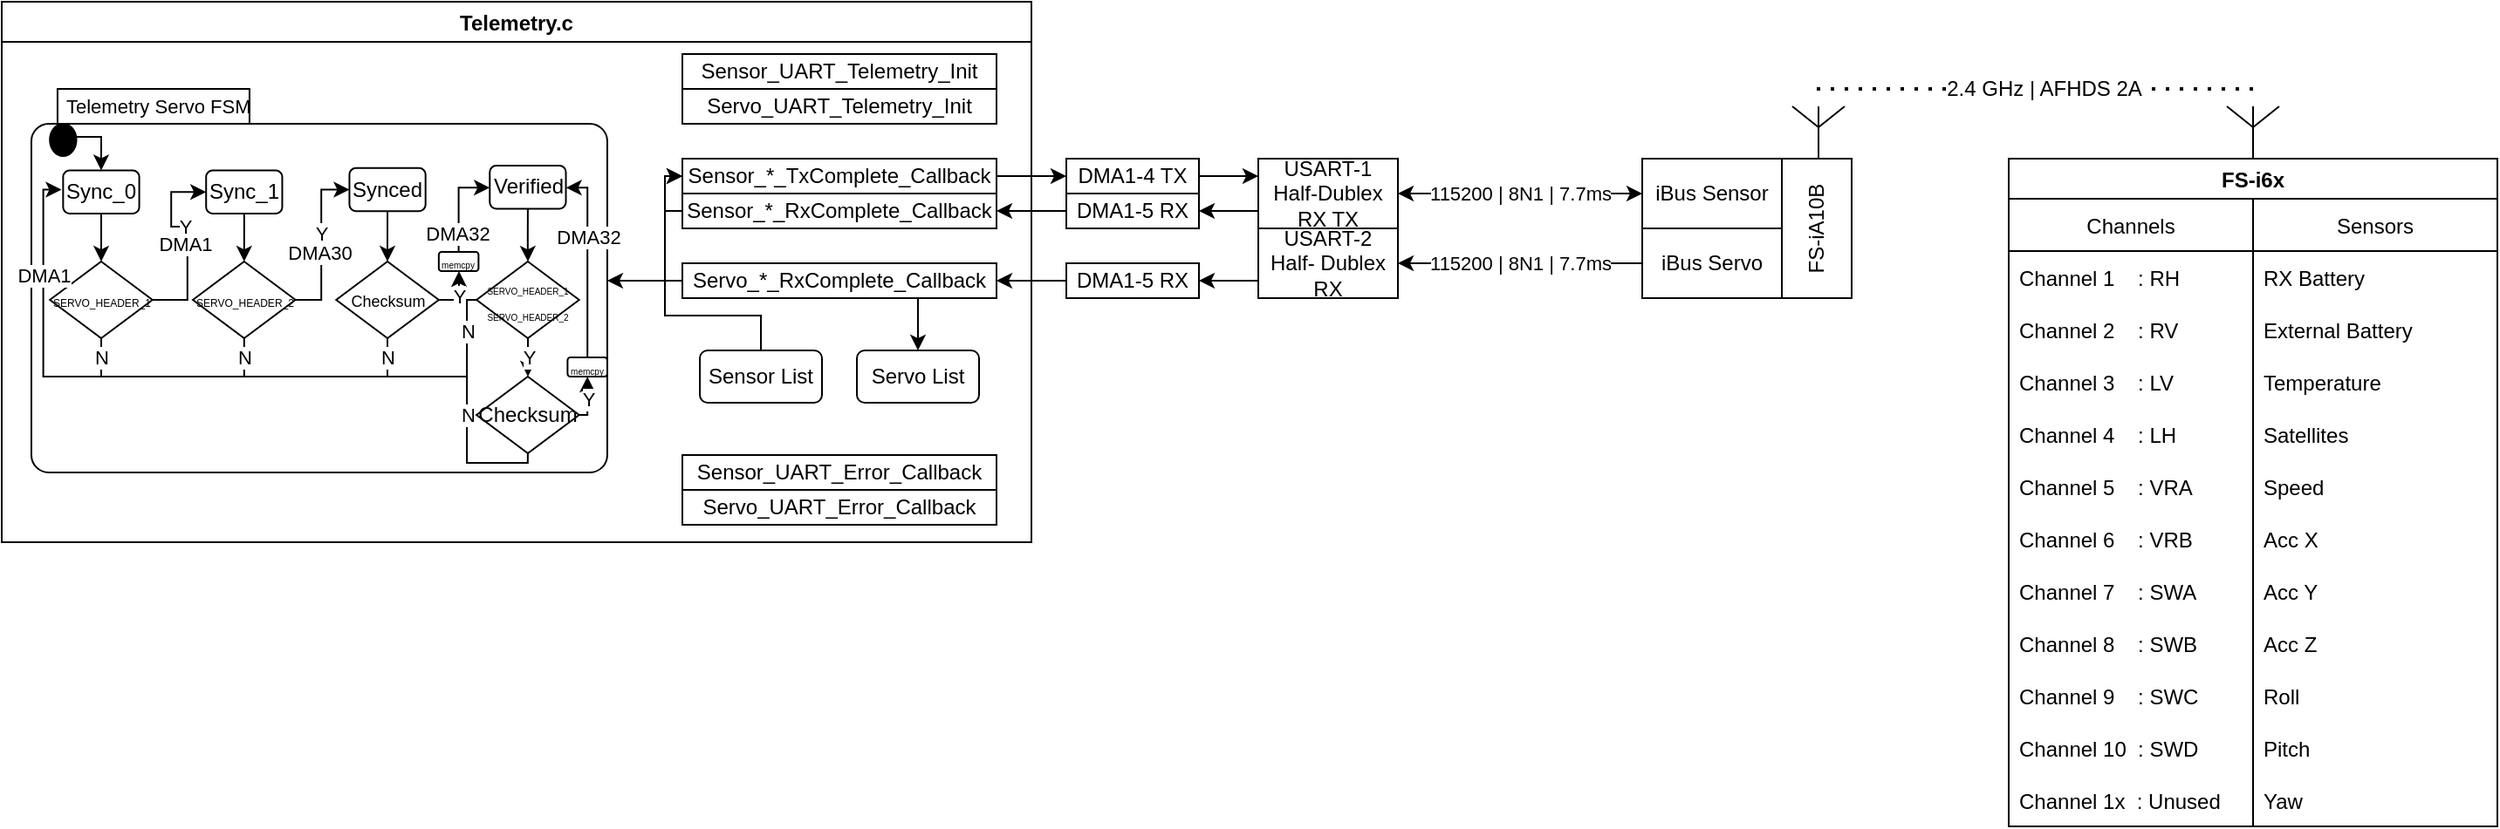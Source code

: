 <mxfile version="20.4.1" type="device"><diagram id="urY4oRNWxVVs-wGBzmXw" name="Sayfa -1"><mxGraphModel dx="2048" dy="681" grid="1" gridSize="10" guides="1" tooltips="1" connect="1" arrows="1" fold="1" page="1" pageScale="1" pageWidth="827" pageHeight="1169" math="0" shadow="0"><root><mxCell id="0"/><mxCell id="1" parent="0"/><mxCell id="S2mBVGRtvwBSSO820TrG-1" value="" style="group" parent="1" vertex="1" connectable="0"><mxGeometry x="-820" y="10" width="1430" height="473" as="geometry"/></mxCell><mxCell id="S2mBVGRtvwBSSO820TrG-2" value="" style="group" parent="S2mBVGRtvwBSSO820TrG-1" vertex="1" connectable="0"><mxGeometry width="1060" height="310" as="geometry"/></mxCell><mxCell id="S2mBVGRtvwBSSO820TrG-3" value="" style="group" parent="S2mBVGRtvwBSSO820TrG-2" vertex="1" connectable="0"><mxGeometry x="610" y="90" width="76" height="40" as="geometry"/></mxCell><mxCell id="S2mBVGRtvwBSSO820TrG-4" value="DMA1-4 TX" style="rounded=0;whiteSpace=wrap;html=1;" parent="S2mBVGRtvwBSSO820TrG-3" vertex="1"><mxGeometry width="76" height="20" as="geometry"/></mxCell><mxCell id="S2mBVGRtvwBSSO820TrG-5" value="DMA1-5 RX" style="rounded=0;whiteSpace=wrap;html=1;" parent="S2mBVGRtvwBSSO820TrG-3" vertex="1"><mxGeometry y="20" width="76" height="20" as="geometry"/></mxCell><mxCell id="S2mBVGRtvwBSSO820TrG-6" style="edgeStyle=orthogonalEdgeStyle;rounded=0;orthogonalLoop=1;jettySize=auto;html=1;exitX=0;exitY=0.75;exitDx=0;exitDy=0;entryX=1;entryY=0.5;entryDx=0;entryDy=0;startArrow=none;startFill=0;" parent="S2mBVGRtvwBSSO820TrG-2" source="S2mBVGRtvwBSSO820TrG-15" target="S2mBVGRtvwBSSO820TrG-5" edge="1"><mxGeometry relative="1" as="geometry"/></mxCell><mxCell id="S2mBVGRtvwBSSO820TrG-7" style="edgeStyle=orthogonalEdgeStyle;rounded=0;orthogonalLoop=1;jettySize=auto;html=1;exitX=0;exitY=0.25;exitDx=0;exitDy=0;entryX=1;entryY=0.5;entryDx=0;entryDy=0;startArrow=classic;startFill=1;endArrow=none;endFill=0;" parent="S2mBVGRtvwBSSO820TrG-2" source="S2mBVGRtvwBSSO820TrG-15" target="S2mBVGRtvwBSSO820TrG-4" edge="1"><mxGeometry relative="1" as="geometry"/></mxCell><mxCell id="S2mBVGRtvwBSSO820TrG-8" style="edgeStyle=orthogonalEdgeStyle;rounded=0;orthogonalLoop=1;jettySize=auto;html=1;entryX=1;entryY=0.5;entryDx=0;entryDy=0;startArrow=classic;startFill=1;endArrow=none;endFill=0;" parent="S2mBVGRtvwBSSO820TrG-2" source="S2mBVGRtvwBSSO820TrG-4" target="S2mBVGRtvwBSSO820TrG-30" edge="1"><mxGeometry relative="1" as="geometry"/></mxCell><mxCell id="S2mBVGRtvwBSSO820TrG-9" style="edgeStyle=orthogonalEdgeStyle;rounded=0;orthogonalLoop=1;jettySize=auto;html=1;entryX=1;entryY=0.5;entryDx=0;entryDy=0;startArrow=none;startFill=0;endArrow=classic;endFill=1;" parent="S2mBVGRtvwBSSO820TrG-2" source="S2mBVGRtvwBSSO820TrG-5" target="S2mBVGRtvwBSSO820TrG-67" edge="1"><mxGeometry relative="1" as="geometry"/></mxCell><mxCell id="S2mBVGRtvwBSSO820TrG-10" value="" style="group" parent="S2mBVGRtvwBSSO820TrG-2" vertex="1" connectable="0"><mxGeometry x="610" y="130" width="76" height="40" as="geometry"/></mxCell><mxCell id="S2mBVGRtvwBSSO820TrG-11" value="DMA1-5 RX" style="rounded=0;whiteSpace=wrap;html=1;" parent="S2mBVGRtvwBSSO820TrG-10" vertex="1"><mxGeometry y="20" width="76" height="20" as="geometry"/></mxCell><mxCell id="S2mBVGRtvwBSSO820TrG-12" style="edgeStyle=orthogonalEdgeStyle;rounded=0;orthogonalLoop=1;jettySize=auto;html=1;exitX=0;exitY=0.75;exitDx=0;exitDy=0;entryX=1;entryY=0.5;entryDx=0;entryDy=0;startArrow=none;startFill=0;endArrow=classic;endFill=1;" parent="S2mBVGRtvwBSSO820TrG-2" source="S2mBVGRtvwBSSO820TrG-16" target="S2mBVGRtvwBSSO820TrG-11" edge="1"><mxGeometry relative="1" as="geometry"/></mxCell><mxCell id="S2mBVGRtvwBSSO820TrG-13" style="edgeStyle=orthogonalEdgeStyle;rounded=0;orthogonalLoop=1;jettySize=auto;html=1;entryX=1;entryY=0.5;entryDx=0;entryDy=0;startArrow=none;startFill=0;endArrow=classic;endFill=1;" parent="S2mBVGRtvwBSSO820TrG-2" source="S2mBVGRtvwBSSO820TrG-11" target="S2mBVGRtvwBSSO820TrG-73" edge="1"><mxGeometry relative="1" as="geometry"/></mxCell><mxCell id="S2mBVGRtvwBSSO820TrG-14" value="" style="group" parent="S2mBVGRtvwBSSO820TrG-2" vertex="1" connectable="0"><mxGeometry x="720" y="90" width="80" height="80" as="geometry"/></mxCell><mxCell id="S2mBVGRtvwBSSO820TrG-15" value="USART-1&lt;br&gt;Half-Dublex RX TX" style="rounded=0;whiteSpace=wrap;html=1;" parent="S2mBVGRtvwBSSO820TrG-14" vertex="1"><mxGeometry width="80" height="40" as="geometry"/></mxCell><mxCell id="S2mBVGRtvwBSSO820TrG-16" value="USART-2&lt;br&gt;Half- Dublex&lt;br&gt;RX" style="rounded=0;whiteSpace=wrap;html=1;" parent="S2mBVGRtvwBSSO820TrG-14" vertex="1"><mxGeometry y="40" width="80" height="40" as="geometry"/></mxCell><mxCell id="S2mBVGRtvwBSSO820TrG-17" style="edgeStyle=orthogonalEdgeStyle;rounded=0;orthogonalLoop=1;jettySize=auto;html=1;entryX=0;entryY=0.5;entryDx=0;entryDy=0;startArrow=classic;startFill=1;" parent="S2mBVGRtvwBSSO820TrG-2" source="S2mBVGRtvwBSSO820TrG-15" target="S2mBVGRtvwBSSO820TrG-24" edge="1"><mxGeometry relative="1" as="geometry"/></mxCell><mxCell id="S2mBVGRtvwBSSO820TrG-18" value="115200 | 8N1 | 7.7ms" style="edgeLabel;html=1;align=center;verticalAlign=middle;resizable=0;points=[];" parent="S2mBVGRtvwBSSO820TrG-17" vertex="1" connectable="0"><mxGeometry x="-0.101" relative="1" as="geometry"><mxPoint x="7" as="offset"/></mxGeometry></mxCell><mxCell id="S2mBVGRtvwBSSO820TrG-19" value="" style="edgeStyle=orthogonalEdgeStyle;rounded=0;orthogonalLoop=1;jettySize=auto;html=1;entryX=1;entryY=0.5;entryDx=0;entryDy=0;" parent="S2mBVGRtvwBSSO820TrG-2" source="S2mBVGRtvwBSSO820TrG-25" target="S2mBVGRtvwBSSO820TrG-16" edge="1"><mxGeometry relative="1" as="geometry"/></mxCell><mxCell id="S2mBVGRtvwBSSO820TrG-20" value="115200 | 8N1 | 7.7ms" style="edgeLabel;html=1;align=center;verticalAlign=middle;resizable=0;points=[];" parent="S2mBVGRtvwBSSO820TrG-19" vertex="1" connectable="0"><mxGeometry x="0.35" y="1" relative="1" as="geometry"><mxPoint x="24" y="-1" as="offset"/></mxGeometry></mxCell><mxCell id="S2mBVGRtvwBSSO820TrG-21" value="" style="group" parent="S2mBVGRtvwBSSO820TrG-2" vertex="1" connectable="0"><mxGeometry x="940" y="60" width="120" height="110" as="geometry"/></mxCell><mxCell id="S2mBVGRtvwBSSO820TrG-22" value="" style="group" parent="S2mBVGRtvwBSSO820TrG-21" vertex="1" connectable="0"><mxGeometry y="30" width="120" height="80" as="geometry"/></mxCell><mxCell id="S2mBVGRtvwBSSO820TrG-23" value="" style="rounded=0;whiteSpace=wrap;html=1;" parent="S2mBVGRtvwBSSO820TrG-22" vertex="1"><mxGeometry width="120" height="80" as="geometry"/></mxCell><mxCell id="S2mBVGRtvwBSSO820TrG-24" value="iBus Sensor" style="rounded=0;whiteSpace=wrap;html=1;" parent="S2mBVGRtvwBSSO820TrG-22" vertex="1"><mxGeometry width="80" height="40" as="geometry"/></mxCell><mxCell id="S2mBVGRtvwBSSO820TrG-25" value="iBus Servo" style="rounded=0;whiteSpace=wrap;html=1;" parent="S2mBVGRtvwBSSO820TrG-22" vertex="1"><mxGeometry y="40" width="80" height="40" as="geometry"/></mxCell><mxCell id="S2mBVGRtvwBSSO820TrG-26" value="FS-iA10B" style="text;html=1;strokeColor=none;fillColor=none;align=center;verticalAlign=middle;whiteSpace=wrap;rounded=0;rotation=-90;" parent="S2mBVGRtvwBSSO820TrG-22" vertex="1"><mxGeometry x="60" y="25" width="80" height="30" as="geometry"/></mxCell><mxCell id="S2mBVGRtvwBSSO820TrG-27" value="" style="verticalLabelPosition=bottom;shadow=0;dashed=0;align=center;html=1;verticalAlign=top;shape=mxgraph.electrical.radio.aerial_-_antenna_1;" parent="S2mBVGRtvwBSSO820TrG-21" vertex="1"><mxGeometry x="86" width="30" height="30" as="geometry"/></mxCell><mxCell id="S2mBVGRtvwBSSO820TrG-28" value="" style="group" parent="S2mBVGRtvwBSSO820TrG-2" vertex="1" connectable="0"><mxGeometry width="590" height="310" as="geometry"/></mxCell><mxCell id="S2mBVGRtvwBSSO820TrG-29" value="Telemetry.c" style="swimlane;" parent="S2mBVGRtvwBSSO820TrG-28" vertex="1"><mxGeometry width="590" height="310" as="geometry"/></mxCell><mxCell id="S2mBVGRtvwBSSO820TrG-30" value="Sensor_*_TxComplete_Callback" style="rounded=0;whiteSpace=wrap;html=1;" parent="S2mBVGRtvwBSSO820TrG-29" vertex="1"><mxGeometry x="390" y="90" width="180" height="20" as="geometry"/></mxCell><mxCell id="S2mBVGRtvwBSSO820TrG-31" value="Servo List" style="rounded=1;whiteSpace=wrap;html=1;" parent="S2mBVGRtvwBSSO820TrG-29" vertex="1"><mxGeometry x="490" y="200" width="70" height="30" as="geometry"/></mxCell><mxCell id="S2mBVGRtvwBSSO820TrG-32" value="" style="group" parent="S2mBVGRtvwBSSO820TrG-29" vertex="1" connectable="0"><mxGeometry x="20" y="50" width="330" height="220" as="geometry"/></mxCell><mxCell id="S2mBVGRtvwBSSO820TrG-33" value="&lt;font style=&quot;font-size: 11px;&quot;&gt;Telemetry Servo FSM&lt;/font&gt;" style="shape=mxgraph.sysml.compState;html=1;align=left;verticalAlign=top;spacingTop=-3;spacingLeft=18;fontSize=5;" parent="S2mBVGRtvwBSSO820TrG-32" vertex="1"><mxGeometry x="-3.03" width="330" height="220.0" as="geometry"/></mxCell><mxCell id="S2mBVGRtvwBSSO820TrG-34" value="N" style="edgeStyle=orthogonalEdgeStyle;rounded=0;orthogonalLoop=1;jettySize=auto;html=1;endArrow=none;endFill=0;" parent="S2mBVGRtvwBSSO820TrG-32" source="S2mBVGRtvwBSSO820TrG-35" edge="1"><mxGeometry relative="1" as="geometry"><mxPoint x="36.983" y="165" as="targetPoint"/></mxGeometry></mxCell><mxCell id="S2mBVGRtvwBSSO820TrG-35" value="&lt;font style=&quot;font-size: 6px;&quot;&gt;SERVO_HEADER_1&lt;/font&gt;" style="rhombus;whiteSpace=wrap;html=1;" parent="S2mBVGRtvwBSSO820TrG-32" vertex="1"><mxGeometry x="7.586" y="99" width="58.793" height="44" as="geometry"/></mxCell><mxCell id="S2mBVGRtvwBSSO820TrG-36" value="N" style="edgeStyle=orthogonalEdgeStyle;rounded=0;orthogonalLoop=1;jettySize=auto;html=1;endArrow=none;endFill=0;" parent="S2mBVGRtvwBSSO820TrG-32" source="S2mBVGRtvwBSSO820TrG-37" edge="1"><mxGeometry relative="1" as="geometry"><mxPoint x="118.914" y="165" as="targetPoint"/></mxGeometry></mxCell><mxCell id="S2mBVGRtvwBSSO820TrG-37" value="&lt;font style=&quot;font-size: 6px;&quot;&gt;SERVO_HEADER_2&lt;/font&gt;" style="rhombus;whiteSpace=wrap;html=1;" parent="S2mBVGRtvwBSSO820TrG-32" vertex="1"><mxGeometry x="89.517" y="99" width="58.793" height="44" as="geometry"/></mxCell><mxCell id="S2mBVGRtvwBSSO820TrG-38" value="N" style="edgeStyle=orthogonalEdgeStyle;rounded=0;orthogonalLoop=1;jettySize=auto;html=1;endArrow=none;endFill=0;" parent="S2mBVGRtvwBSSO820TrG-32" source="S2mBVGRtvwBSSO820TrG-39" edge="1"><mxGeometry relative="1" as="geometry"><mxPoint x="201.034" y="165" as="targetPoint"/></mxGeometry></mxCell><mxCell id="S2mBVGRtvwBSSO820TrG-39" value="&lt;font style=&quot;font-size: 9px;&quot;&gt;Checksum&lt;/font&gt;" style="rhombus;whiteSpace=wrap;html=1;" parent="S2mBVGRtvwBSSO820TrG-32" vertex="1"><mxGeometry x="171.638" y="99" width="58.793" height="44" as="geometry"/></mxCell><mxCell id="S2mBVGRtvwBSSO820TrG-40" value="N" style="edgeStyle=orthogonalEdgeStyle;rounded=0;orthogonalLoop=1;jettySize=auto;html=1;entryX=0;entryY=0.5;entryDx=0;entryDy=0;" parent="S2mBVGRtvwBSSO820TrG-32" source="S2mBVGRtvwBSSO820TrG-42" edge="1"><mxGeometry x="-0.886" relative="1" as="geometry"><mxPoint x="14.224" y="57.75" as="targetPoint"/><Array as="points"><mxPoint x="246.552" y="121.0"/><mxPoint x="246.552" y="165"/><mxPoint x="3.793" y="165"/><mxPoint x="3.793" y="57.75"/></Array><mxPoint as="offset"/></mxGeometry></mxCell><mxCell id="S2mBVGRtvwBSSO820TrG-41" value="DMA1" style="edgeLabel;html=1;align=center;verticalAlign=middle;resizable=0;points=[];" parent="S2mBVGRtvwBSSO820TrG-40" vertex="1" connectable="0"><mxGeometry x="0.843" y="-1" relative="1" as="geometry"><mxPoint x="-1" y="27" as="offset"/></mxGeometry></mxCell><mxCell id="S2mBVGRtvwBSSO820TrG-42" value="&lt;font style=&quot;font-size: 5px;&quot;&gt;SERVO_HEADER_1&lt;br&gt;SERVO_HEADER_2&lt;/font&gt;" style="rhombus;whiteSpace=wrap;html=1;" parent="S2mBVGRtvwBSSO820TrG-32" vertex="1"><mxGeometry x="252.052" y="99" width="58.793" height="44" as="geometry"/></mxCell><mxCell id="S2mBVGRtvwBSSO820TrG-43" value="N" style="edgeStyle=orthogonalEdgeStyle;rounded=0;orthogonalLoop=1;jettySize=auto;html=1;endArrow=none;endFill=0;exitX=0.5;exitY=1;exitDx=0;exitDy=0;" parent="S2mBVGRtvwBSSO820TrG-32" source="S2mBVGRtvwBSSO820TrG-44" edge="1"><mxGeometry x="0.451" relative="1" as="geometry"><mxPoint x="242.759" y="165" as="targetPoint"/><Array as="points"><mxPoint x="281.448" y="214.5"/><mxPoint x="246.552" y="214.5"/><mxPoint x="246.552" y="165"/></Array><mxPoint as="offset"/></mxGeometry></mxCell><mxCell id="S2mBVGRtvwBSSO820TrG-44" value="Checksum" style="rhombus;whiteSpace=wrap;html=1;" parent="S2mBVGRtvwBSSO820TrG-32" vertex="1"><mxGeometry x="252.052" y="165" width="58.793" height="44" as="geometry"/></mxCell><mxCell id="S2mBVGRtvwBSSO820TrG-45" value="Y" style="edgeStyle=orthogonalEdgeStyle;rounded=0;orthogonalLoop=1;jettySize=auto;html=1;" parent="S2mBVGRtvwBSSO820TrG-32" source="S2mBVGRtvwBSSO820TrG-42" target="S2mBVGRtvwBSSO820TrG-44" edge="1"><mxGeometry relative="1" as="geometry"/></mxCell><mxCell id="S2mBVGRtvwBSSO820TrG-46" value="&lt;font style=&quot;font-size: 5px;&quot;&gt;memcpy&lt;/font&gt;" style="rounded=1;whiteSpace=wrap;html=1;" parent="S2mBVGRtvwBSSO820TrG-32" vertex="1"><mxGeometry x="304.207" y="154" width="22.759" height="11" as="geometry"/></mxCell><mxCell id="S2mBVGRtvwBSSO820TrG-47" value="Y" style="edgeStyle=orthogonalEdgeStyle;rounded=0;orthogonalLoop=1;jettySize=auto;html=1;entryX=0.5;entryY=1;entryDx=0;entryDy=0;endArrow=classic;endFill=1;" parent="S2mBVGRtvwBSSO820TrG-32" source="S2mBVGRtvwBSSO820TrG-44" target="S2mBVGRtvwBSSO820TrG-46" edge="1"><mxGeometry relative="1" as="geometry"><Array as="points"><mxPoint x="315.586" y="187"/></Array></mxGeometry></mxCell><mxCell id="S2mBVGRtvwBSSO820TrG-48" value="&lt;font style=&quot;font-size: 5px;&quot;&gt;memcpy&lt;/font&gt;" style="rounded=1;whiteSpace=wrap;html=1;" parent="S2mBVGRtvwBSSO820TrG-32" vertex="1"><mxGeometry x="230.431" y="93.5" width="22.759" height="11" as="geometry"/></mxCell><mxCell id="S2mBVGRtvwBSSO820TrG-49" value="Y" style="edgeStyle=orthogonalEdgeStyle;rounded=0;orthogonalLoop=1;jettySize=auto;html=1;entryX=0.5;entryY=1;entryDx=0;entryDy=0;endArrow=classic;endFill=1;" parent="S2mBVGRtvwBSSO820TrG-32" source="S2mBVGRtvwBSSO820TrG-39" target="S2mBVGRtvwBSSO820TrG-48" edge="1"><mxGeometry relative="1" as="geometry"><Array as="points"><mxPoint x="242.0" y="121.0"/><mxPoint x="242.0" y="104.5"/></Array></mxGeometry></mxCell><mxCell id="S2mBVGRtvwBSSO820TrG-50" value="Sync_0" style="shape=rect;rounded=1;html=1;whiteSpace=wrap;align=center;" parent="S2mBVGRtvwBSSO820TrG-32" vertex="1"><mxGeometry x="15.172" y="46.75" width="43.621" height="24.75" as="geometry"/></mxCell><mxCell id="S2mBVGRtvwBSSO820TrG-51" value="" style="edgeStyle=orthogonalEdgeStyle;rounded=0;orthogonalLoop=1;jettySize=auto;html=1;exitX=0.5;exitY=1;exitDx=0;exitDy=0;" parent="S2mBVGRtvwBSSO820TrG-32" source="S2mBVGRtvwBSSO820TrG-50" target="S2mBVGRtvwBSSO820TrG-35" edge="1"><mxGeometry relative="1" as="geometry"><mxPoint x="36.983" y="77" as="sourcePoint"/></mxGeometry></mxCell><mxCell id="S2mBVGRtvwBSSO820TrG-52" value="Sync_1" style="shape=rect;rounded=1;html=1;whiteSpace=wrap;align=center;" parent="S2mBVGRtvwBSSO820TrG-32" vertex="1"><mxGeometry x="97.103" y="46.75" width="43.621" height="24.75" as="geometry"/></mxCell><mxCell id="S2mBVGRtvwBSSO820TrG-53" value="Y" style="edgeStyle=orthogonalEdgeStyle;rounded=0;orthogonalLoop=1;jettySize=auto;html=1;entryX=0;entryY=0.5;entryDx=0;entryDy=0;" parent="S2mBVGRtvwBSSO820TrG-32" source="S2mBVGRtvwBSSO820TrG-35" target="S2mBVGRtvwBSSO820TrG-52" edge="1"><mxGeometry x="0.13" relative="1" as="geometry"><mxPoint as="offset"/><mxPoint x="96.155" y="57.75" as="targetPoint"/></mxGeometry></mxCell><mxCell id="S2mBVGRtvwBSSO820TrG-54" value="DMA1" style="edgeLabel;html=1;align=center;verticalAlign=middle;resizable=0;points=[];" parent="S2mBVGRtvwBSSO820TrG-53" vertex="1" connectable="0"><mxGeometry x="-0.36" y="2" relative="1" as="geometry"><mxPoint y="-17" as="offset"/></mxGeometry></mxCell><mxCell id="S2mBVGRtvwBSSO820TrG-55" value="" style="edgeStyle=orthogonalEdgeStyle;rounded=0;orthogonalLoop=1;jettySize=auto;html=1;exitX=0.5;exitY=1;exitDx=0;exitDy=0;" parent="S2mBVGRtvwBSSO820TrG-32" source="S2mBVGRtvwBSSO820TrG-52" target="S2mBVGRtvwBSSO820TrG-37" edge="1"><mxGeometry relative="1" as="geometry"><mxPoint x="118.914" y="77" as="sourcePoint"/></mxGeometry></mxCell><mxCell id="S2mBVGRtvwBSSO820TrG-56" value="Synced" style="shape=rect;rounded=1;html=1;whiteSpace=wrap;align=center;" parent="S2mBVGRtvwBSSO820TrG-32" vertex="1"><mxGeometry x="179.224" y="45.375" width="43.621" height="24.75" as="geometry"/></mxCell><mxCell id="S2mBVGRtvwBSSO820TrG-57" value="Y" style="edgeStyle=orthogonalEdgeStyle;rounded=0;orthogonalLoop=1;jettySize=auto;html=1;entryX=0;entryY=0.5;entryDx=0;entryDy=0;" parent="S2mBVGRtvwBSSO820TrG-32" source="S2mBVGRtvwBSSO820TrG-37" target="S2mBVGRtvwBSSO820TrG-56" edge="1"><mxGeometry x="0.124" relative="1" as="geometry"><Array as="points"><mxPoint x="163.103" y="121.0"/><mxPoint x="163.103" y="57.75"/></Array><mxPoint as="offset"/><mxPoint x="178.276" y="57.75" as="targetPoint"/></mxGeometry></mxCell><mxCell id="S2mBVGRtvwBSSO820TrG-58" value="DMA30" style="edgeLabel;html=1;align=center;verticalAlign=middle;resizable=0;points=[];" parent="S2mBVGRtvwBSSO820TrG-57" vertex="1" connectable="0"><mxGeometry x="-0.263" y="1" relative="1" as="geometry"><mxPoint y="-8" as="offset"/></mxGeometry></mxCell><mxCell id="S2mBVGRtvwBSSO820TrG-59" value="" style="edgeStyle=orthogonalEdgeStyle;rounded=0;orthogonalLoop=1;jettySize=auto;html=1;exitX=0.5;exitY=1;exitDx=0;exitDy=0;" parent="S2mBVGRtvwBSSO820TrG-32" source="S2mBVGRtvwBSSO820TrG-56" target="S2mBVGRtvwBSSO820TrG-39" edge="1"><mxGeometry relative="1" as="geometry"><mxPoint x="201.034" y="77" as="sourcePoint"/></mxGeometry></mxCell><mxCell id="S2mBVGRtvwBSSO820TrG-60" value="Verified" style="shape=rect;rounded=1;html=1;whiteSpace=wrap;align=center;" parent="S2mBVGRtvwBSSO820TrG-32" vertex="1"><mxGeometry x="259.638" y="44" width="43.621" height="24.75" as="geometry"/></mxCell><mxCell id="S2mBVGRtvwBSSO820TrG-61" value="" style="edgeStyle=orthogonalEdgeStyle;rounded=0;orthogonalLoop=1;jettySize=auto;html=1;exitX=0.5;exitY=1;exitDx=0;exitDy=0;" parent="S2mBVGRtvwBSSO820TrG-32" source="S2mBVGRtvwBSSO820TrG-60" target="S2mBVGRtvwBSSO820TrG-42" edge="1"><mxGeometry relative="1" as="geometry"><mxPoint x="281.448" y="77" as="sourcePoint"/></mxGeometry></mxCell><mxCell id="S2mBVGRtvwBSSO820TrG-62" value="DMA32" style="edgeStyle=orthogonalEdgeStyle;rounded=0;orthogonalLoop=1;jettySize=auto;html=1;endArrow=classic;endFill=1;entryX=1;entryY=0.5;entryDx=0;entryDy=0;" parent="S2mBVGRtvwBSSO820TrG-32" source="S2mBVGRtvwBSSO820TrG-46" target="S2mBVGRtvwBSSO820TrG-60" edge="1"><mxGeometry x="0.268" relative="1" as="geometry"><mxPoint as="offset"/><mxPoint x="303.448" y="57.75" as="targetPoint"/><Array as="points"><mxPoint x="315.586" y="56.65"/><mxPoint x="303.069" y="56.65"/></Array></mxGeometry></mxCell><mxCell id="S2mBVGRtvwBSSO820TrG-63" value="DMA32" style="edgeStyle=orthogonalEdgeStyle;rounded=0;orthogonalLoop=1;jettySize=auto;html=1;entryX=0;entryY=0.5;entryDx=0;entryDy=0;endArrow=classic;endFill=1;" parent="S2mBVGRtvwBSSO820TrG-32" source="S2mBVGRtvwBSSO820TrG-48" target="S2mBVGRtvwBSSO820TrG-60" edge="1"><mxGeometry x="-0.598" y="1" relative="1" as="geometry"><Array as="points"><mxPoint x="241.621" y="56.65"/><mxPoint x="259.828" y="56.65"/></Array><mxPoint as="offset"/><mxPoint x="258.69" y="57.75" as="targetPoint"/></mxGeometry></mxCell><mxCell id="S2mBVGRtvwBSSO820TrG-64" style="edgeStyle=orthogonalEdgeStyle;rounded=0;orthogonalLoop=1;jettySize=auto;html=1;entryX=0.5;entryY=0;entryDx=0;entryDy=0;" parent="S2mBVGRtvwBSSO820TrG-32" source="S2mBVGRtvwBSSO820TrG-65" target="S2mBVGRtvwBSSO820TrG-50" edge="1"><mxGeometry relative="1" as="geometry"><Array as="points"><mxPoint x="37.172" y="27.5"/></Array></mxGeometry></mxCell><mxCell id="S2mBVGRtvwBSSO820TrG-65" value="" style="shape=ellipse;html=1;fillColor=#000000;fontSize=18;fontColor=#ffffff;" parent="S2mBVGRtvwBSSO820TrG-32" vertex="1"><mxGeometry x="7.59" y="20" width="15.17" height="18.5" as="geometry"/></mxCell><mxCell id="S2mBVGRtvwBSSO820TrG-66" style="edgeStyle=orthogonalEdgeStyle;rounded=0;orthogonalLoop=1;jettySize=auto;html=1;entryX=0;entryY=0.5;entryDx=0;entryDy=0;startArrow=none;startFill=0;endArrow=classic;endFill=1;" parent="S2mBVGRtvwBSSO820TrG-28" source="S2mBVGRtvwBSSO820TrG-67" target="S2mBVGRtvwBSSO820TrG-30" edge="1"><mxGeometry relative="1" as="geometry"><Array as="points"><mxPoint x="380" y="120"/><mxPoint x="380" y="100"/></Array></mxGeometry></mxCell><mxCell id="S2mBVGRtvwBSSO820TrG-67" value="Sensor_*_RxComplete_Callback" style="rounded=0;whiteSpace=wrap;html=1;" parent="S2mBVGRtvwBSSO820TrG-28" vertex="1"><mxGeometry x="390" y="110" width="180" height="20" as="geometry"/></mxCell><mxCell id="S2mBVGRtvwBSSO820TrG-68" value="" style="group" parent="S2mBVGRtvwBSSO820TrG-28" vertex="1" connectable="0"><mxGeometry x="390" y="260" width="180" height="40" as="geometry"/></mxCell><mxCell id="S2mBVGRtvwBSSO820TrG-69" value="Sensor_UART_Error_Callback" style="rounded=0;whiteSpace=wrap;html=1;" parent="S2mBVGRtvwBSSO820TrG-68" vertex="1"><mxGeometry width="180" height="20" as="geometry"/></mxCell><mxCell id="S2mBVGRtvwBSSO820TrG-70" value="Servo_UART_Error_Callback" style="rounded=0;whiteSpace=wrap;html=1;" parent="S2mBVGRtvwBSSO820TrG-68" vertex="1"><mxGeometry y="20" width="180" height="20" as="geometry"/></mxCell><mxCell id="S2mBVGRtvwBSSO820TrG-71" style="edgeStyle=orthogonalEdgeStyle;rounded=0;orthogonalLoop=1;jettySize=auto;html=1;exitX=0.75;exitY=1;exitDx=0;exitDy=0;startArrow=none;startFill=0;endArrow=classic;endFill=1;" parent="S2mBVGRtvwBSSO820TrG-28" source="S2mBVGRtvwBSSO820TrG-73" target="S2mBVGRtvwBSSO820TrG-31" edge="1"><mxGeometry relative="1" as="geometry"/></mxCell><mxCell id="S2mBVGRtvwBSSO820TrG-72" style="edgeStyle=orthogonalEdgeStyle;rounded=0;orthogonalLoop=1;jettySize=auto;html=1;fontSize=5;startArrow=none;startFill=0;endArrow=classic;endFill=1;" parent="S2mBVGRtvwBSSO820TrG-28" source="S2mBVGRtvwBSSO820TrG-73" target="S2mBVGRtvwBSSO820TrG-33" edge="1"><mxGeometry relative="1" as="geometry"/></mxCell><mxCell id="S2mBVGRtvwBSSO820TrG-73" value="Servo_*_RxComplete_Callback" style="rounded=0;whiteSpace=wrap;html=1;" parent="S2mBVGRtvwBSSO820TrG-28" vertex="1"><mxGeometry x="390" y="150" width="180" height="20" as="geometry"/></mxCell><mxCell id="S2mBVGRtvwBSSO820TrG-74" value="Sensor List" style="rounded=1;whiteSpace=wrap;html=1;" parent="S2mBVGRtvwBSSO820TrG-28" vertex="1"><mxGeometry x="400" y="200" width="70" height="30" as="geometry"/></mxCell><mxCell id="S2mBVGRtvwBSSO820TrG-75" style="edgeStyle=orthogonalEdgeStyle;rounded=0;orthogonalLoop=1;jettySize=auto;html=1;exitX=0;exitY=0.5;exitDx=0;exitDy=0;entryX=0.5;entryY=0;entryDx=0;entryDy=0;startArrow=classic;startFill=1;endArrow=none;endFill=0;" parent="S2mBVGRtvwBSSO820TrG-28" source="S2mBVGRtvwBSSO820TrG-30" target="S2mBVGRtvwBSSO820TrG-74" edge="1"><mxGeometry relative="1" as="geometry"><Array as="points"><mxPoint x="380" y="100"/><mxPoint x="380" y="180"/><mxPoint x="435" y="180"/></Array></mxGeometry></mxCell><mxCell id="S2mBVGRtvwBSSO820TrG-76" value="Sensor_UART_Telemetry_Init" style="rounded=0;whiteSpace=wrap;html=1;" parent="S2mBVGRtvwBSSO820TrG-28" vertex="1"><mxGeometry x="390" y="30" width="180" height="20" as="geometry"/></mxCell><mxCell id="S2mBVGRtvwBSSO820TrG-77" value="Servo_UART_Telemetry_Init" style="rounded=0;whiteSpace=wrap;html=1;" parent="S2mBVGRtvwBSSO820TrG-28" vertex="1"><mxGeometry x="390" y="50" width="180" height="20" as="geometry"/></mxCell><mxCell id="S2mBVGRtvwBSSO820TrG-78" value="" style="group" parent="S2mBVGRtvwBSSO820TrG-1" vertex="1" connectable="0"><mxGeometry x="1150" y="60" width="280" height="413" as="geometry"/></mxCell><mxCell id="S2mBVGRtvwBSSO820TrG-79" value="" style="group" parent="S2mBVGRtvwBSSO820TrG-78" vertex="1" connectable="0"><mxGeometry y="30" width="280" height="383" as="geometry"/></mxCell><mxCell id="S2mBVGRtvwBSSO820TrG-80" value="Channels" style="swimlane;fontStyle=0;childLayout=stackLayout;horizontal=1;startSize=30;horizontalStack=0;resizeParent=1;resizeParentMax=0;resizeLast=0;collapsible=1;marginBottom=0;" parent="S2mBVGRtvwBSSO820TrG-79" vertex="1"><mxGeometry y="23" width="140" height="360" as="geometry"/></mxCell><mxCell id="S2mBVGRtvwBSSO820TrG-81" value="Channel 1    : RH" style="text;strokeColor=none;fillColor=none;align=left;verticalAlign=middle;spacingLeft=4;spacingRight=4;overflow=hidden;points=[[0,0.5],[1,0.5]];portConstraint=eastwest;rotatable=0;" parent="S2mBVGRtvwBSSO820TrG-80" vertex="1"><mxGeometry y="30" width="140" height="30" as="geometry"/></mxCell><mxCell id="S2mBVGRtvwBSSO820TrG-82" value="Channel 2    : RV" style="text;strokeColor=none;fillColor=none;align=left;verticalAlign=middle;spacingLeft=4;spacingRight=4;overflow=hidden;points=[[0,0.5],[1,0.5]];portConstraint=eastwest;rotatable=0;" parent="S2mBVGRtvwBSSO820TrG-80" vertex="1"><mxGeometry y="60" width="140" height="30" as="geometry"/></mxCell><mxCell id="S2mBVGRtvwBSSO820TrG-83" value="Channel 3    : LV" style="text;strokeColor=none;fillColor=none;align=left;verticalAlign=middle;spacingLeft=4;spacingRight=4;overflow=hidden;points=[[0,0.5],[1,0.5]];portConstraint=eastwest;rotatable=0;" parent="S2mBVGRtvwBSSO820TrG-80" vertex="1"><mxGeometry y="90" width="140" height="30" as="geometry"/></mxCell><mxCell id="S2mBVGRtvwBSSO820TrG-84" value="Channel 4    : LH" style="text;strokeColor=none;fillColor=none;align=left;verticalAlign=middle;spacingLeft=4;spacingRight=4;overflow=hidden;points=[[0,0.5],[1,0.5]];portConstraint=eastwest;rotatable=0;" parent="S2mBVGRtvwBSSO820TrG-80" vertex="1"><mxGeometry y="120" width="140" height="30" as="geometry"/></mxCell><mxCell id="S2mBVGRtvwBSSO820TrG-85" value="Channel 5    : VRA" style="text;strokeColor=none;fillColor=none;align=left;verticalAlign=middle;spacingLeft=4;spacingRight=4;overflow=hidden;points=[[0,0.5],[1,0.5]];portConstraint=eastwest;rotatable=0;" parent="S2mBVGRtvwBSSO820TrG-80" vertex="1"><mxGeometry y="150" width="140" height="30" as="geometry"/></mxCell><mxCell id="S2mBVGRtvwBSSO820TrG-86" value="Channel 6    : VRB" style="text;strokeColor=none;fillColor=none;align=left;verticalAlign=middle;spacingLeft=4;spacingRight=4;overflow=hidden;points=[[0,0.5],[1,0.5]];portConstraint=eastwest;rotatable=0;" parent="S2mBVGRtvwBSSO820TrG-80" vertex="1"><mxGeometry y="180" width="140" height="30" as="geometry"/></mxCell><mxCell id="S2mBVGRtvwBSSO820TrG-87" value="Channel 7    : SWA" style="text;strokeColor=none;fillColor=none;align=left;verticalAlign=middle;spacingLeft=4;spacingRight=4;overflow=hidden;points=[[0,0.5],[1,0.5]];portConstraint=eastwest;rotatable=0;" parent="S2mBVGRtvwBSSO820TrG-80" vertex="1"><mxGeometry y="210" width="140" height="30" as="geometry"/></mxCell><mxCell id="S2mBVGRtvwBSSO820TrG-88" value="Channel 8    : SWB" style="text;strokeColor=none;fillColor=none;align=left;verticalAlign=middle;spacingLeft=4;spacingRight=4;overflow=hidden;points=[[0,0.5],[1,0.5]];portConstraint=eastwest;rotatable=0;" parent="S2mBVGRtvwBSSO820TrG-80" vertex="1"><mxGeometry y="240" width="140" height="30" as="geometry"/></mxCell><mxCell id="S2mBVGRtvwBSSO820TrG-89" value="Channel 9    : SWC" style="text;strokeColor=none;fillColor=none;align=left;verticalAlign=middle;spacingLeft=4;spacingRight=4;overflow=hidden;points=[[0,0.5],[1,0.5]];portConstraint=eastwest;rotatable=0;" parent="S2mBVGRtvwBSSO820TrG-80" vertex="1"><mxGeometry y="270" width="140" height="30" as="geometry"/></mxCell><mxCell id="S2mBVGRtvwBSSO820TrG-90" value="Channel 10  : SWD" style="text;strokeColor=none;fillColor=none;align=left;verticalAlign=middle;spacingLeft=4;spacingRight=4;overflow=hidden;points=[[0,0.5],[1,0.5]];portConstraint=eastwest;rotatable=0;" parent="S2mBVGRtvwBSSO820TrG-80" vertex="1"><mxGeometry y="300" width="140" height="30" as="geometry"/></mxCell><mxCell id="S2mBVGRtvwBSSO820TrG-91" value="Channel 1x  : Unused" style="text;strokeColor=none;fillColor=none;align=left;verticalAlign=middle;spacingLeft=4;spacingRight=4;overflow=hidden;points=[[0,0.5],[1,0.5]];portConstraint=eastwest;rotatable=0;" parent="S2mBVGRtvwBSSO820TrG-80" vertex="1"><mxGeometry y="330" width="140" height="30" as="geometry"/></mxCell><mxCell id="S2mBVGRtvwBSSO820TrG-92" value="Sensors" style="swimlane;fontStyle=0;childLayout=stackLayout;horizontal=1;startSize=30;horizontalStack=0;resizeParent=1;resizeParentMax=0;resizeLast=0;collapsible=1;marginBottom=0;" parent="S2mBVGRtvwBSSO820TrG-79" vertex="1"><mxGeometry x="140" y="23" width="140" height="360" as="geometry"/></mxCell><mxCell id="S2mBVGRtvwBSSO820TrG-93" value="RX Battery" style="text;strokeColor=none;fillColor=none;align=left;verticalAlign=middle;spacingLeft=4;spacingRight=4;overflow=hidden;points=[[0,0.5],[1,0.5]];portConstraint=eastwest;rotatable=0;" parent="S2mBVGRtvwBSSO820TrG-92" vertex="1"><mxGeometry y="30" width="140" height="30" as="geometry"/></mxCell><mxCell id="S2mBVGRtvwBSSO820TrG-94" value="External Battery" style="text;strokeColor=none;fillColor=none;align=left;verticalAlign=middle;spacingLeft=4;spacingRight=4;overflow=hidden;points=[[0,0.5],[1,0.5]];portConstraint=eastwest;rotatable=0;" parent="S2mBVGRtvwBSSO820TrG-92" vertex="1"><mxGeometry y="60" width="140" height="30" as="geometry"/></mxCell><mxCell id="S2mBVGRtvwBSSO820TrG-95" value="Temperature" style="text;strokeColor=none;fillColor=none;align=left;verticalAlign=middle;spacingLeft=4;spacingRight=4;overflow=hidden;points=[[0,0.5],[1,0.5]];portConstraint=eastwest;rotatable=0;" parent="S2mBVGRtvwBSSO820TrG-92" vertex="1"><mxGeometry y="90" width="140" height="30" as="geometry"/></mxCell><mxCell id="S2mBVGRtvwBSSO820TrG-96" value="Satellites" style="text;strokeColor=none;fillColor=none;align=left;verticalAlign=middle;spacingLeft=4;spacingRight=4;overflow=hidden;points=[[0,0.5],[1,0.5]];portConstraint=eastwest;rotatable=0;" parent="S2mBVGRtvwBSSO820TrG-92" vertex="1"><mxGeometry y="120" width="140" height="30" as="geometry"/></mxCell><mxCell id="S2mBVGRtvwBSSO820TrG-97" value="Speed" style="text;strokeColor=none;fillColor=none;align=left;verticalAlign=middle;spacingLeft=4;spacingRight=4;overflow=hidden;points=[[0,0.5],[1,0.5]];portConstraint=eastwest;rotatable=0;" parent="S2mBVGRtvwBSSO820TrG-92" vertex="1"><mxGeometry y="150" width="140" height="30" as="geometry"/></mxCell><mxCell id="S2mBVGRtvwBSSO820TrG-98" value="Acc X" style="text;strokeColor=none;fillColor=none;align=left;verticalAlign=middle;spacingLeft=4;spacingRight=4;overflow=hidden;points=[[0,0.5],[1,0.5]];portConstraint=eastwest;rotatable=0;" parent="S2mBVGRtvwBSSO820TrG-92" vertex="1"><mxGeometry y="180" width="140" height="30" as="geometry"/></mxCell><mxCell id="S2mBVGRtvwBSSO820TrG-99" value="Acc Y" style="text;strokeColor=none;fillColor=none;align=left;verticalAlign=middle;spacingLeft=4;spacingRight=4;overflow=hidden;points=[[0,0.5],[1,0.5]];portConstraint=eastwest;rotatable=0;" parent="S2mBVGRtvwBSSO820TrG-92" vertex="1"><mxGeometry y="210" width="140" height="30" as="geometry"/></mxCell><mxCell id="S2mBVGRtvwBSSO820TrG-100" value="Acc Z" style="text;strokeColor=none;fillColor=none;align=left;verticalAlign=middle;spacingLeft=4;spacingRight=4;overflow=hidden;points=[[0,0.5],[1,0.5]];portConstraint=eastwest;rotatable=0;" parent="S2mBVGRtvwBSSO820TrG-92" vertex="1"><mxGeometry y="240" width="140" height="30" as="geometry"/></mxCell><mxCell id="S2mBVGRtvwBSSO820TrG-101" value="Roll" style="text;strokeColor=none;fillColor=none;align=left;verticalAlign=middle;spacingLeft=4;spacingRight=4;overflow=hidden;points=[[0,0.5],[1,0.5]];portConstraint=eastwest;rotatable=0;" parent="S2mBVGRtvwBSSO820TrG-92" vertex="1"><mxGeometry y="270" width="140" height="30" as="geometry"/></mxCell><mxCell id="S2mBVGRtvwBSSO820TrG-102" value="Pitch" style="text;strokeColor=none;fillColor=none;align=left;verticalAlign=middle;spacingLeft=4;spacingRight=4;overflow=hidden;points=[[0,0.5],[1,0.5]];portConstraint=eastwest;rotatable=0;" parent="S2mBVGRtvwBSSO820TrG-92" vertex="1"><mxGeometry y="300" width="140" height="30" as="geometry"/></mxCell><mxCell id="S2mBVGRtvwBSSO820TrG-103" value="Yaw" style="text;strokeColor=none;fillColor=none;align=left;verticalAlign=middle;spacingLeft=4;spacingRight=4;overflow=hidden;points=[[0,0.5],[1,0.5]];portConstraint=eastwest;rotatable=0;" parent="S2mBVGRtvwBSSO820TrG-92" vertex="1"><mxGeometry y="330" width="140" height="30" as="geometry"/></mxCell><mxCell id="S2mBVGRtvwBSSO820TrG-104" value="FS-i6x" style="swimlane;startSize=23;" parent="S2mBVGRtvwBSSO820TrG-79" vertex="1"><mxGeometry width="280" height="383" as="geometry"/></mxCell><mxCell id="S2mBVGRtvwBSSO820TrG-105" value="" style="verticalLabelPosition=bottom;shadow=0;dashed=0;align=center;html=1;verticalAlign=top;shape=mxgraph.electrical.radio.aerial_-_antenna_1;" parent="S2mBVGRtvwBSSO820TrG-78" vertex="1"><mxGeometry x="125" width="30" height="30" as="geometry"/></mxCell><mxCell id="S2mBVGRtvwBSSO820TrG-106" value="" style="endArrow=none;dashed=1;html=1;dashPattern=1 3;strokeWidth=2;rounded=0;fontSize=5;" parent="S2mBVGRtvwBSSO820TrG-1" edge="1"><mxGeometry width="50" height="50" relative="1" as="geometry"><mxPoint x="1040" y="50" as="sourcePoint"/><mxPoint x="1290" y="50" as="targetPoint"/></mxGeometry></mxCell><mxCell id="S2mBVGRtvwBSSO820TrG-107" value="&lt;font style=&quot;font-size: 12px;&quot;&gt;2.4 GHz | AFHDS 2A&lt;/font&gt;" style="edgeLabel;html=1;align=center;verticalAlign=middle;resizable=0;points=[];fontSize=5;" parent="S2mBVGRtvwBSSO820TrG-106" vertex="1" connectable="0"><mxGeometry x="-0.124" y="-2" relative="1" as="geometry"><mxPoint x="20" y="-2" as="offset"/></mxGeometry></mxCell></root></mxGraphModel></diagram></mxfile>